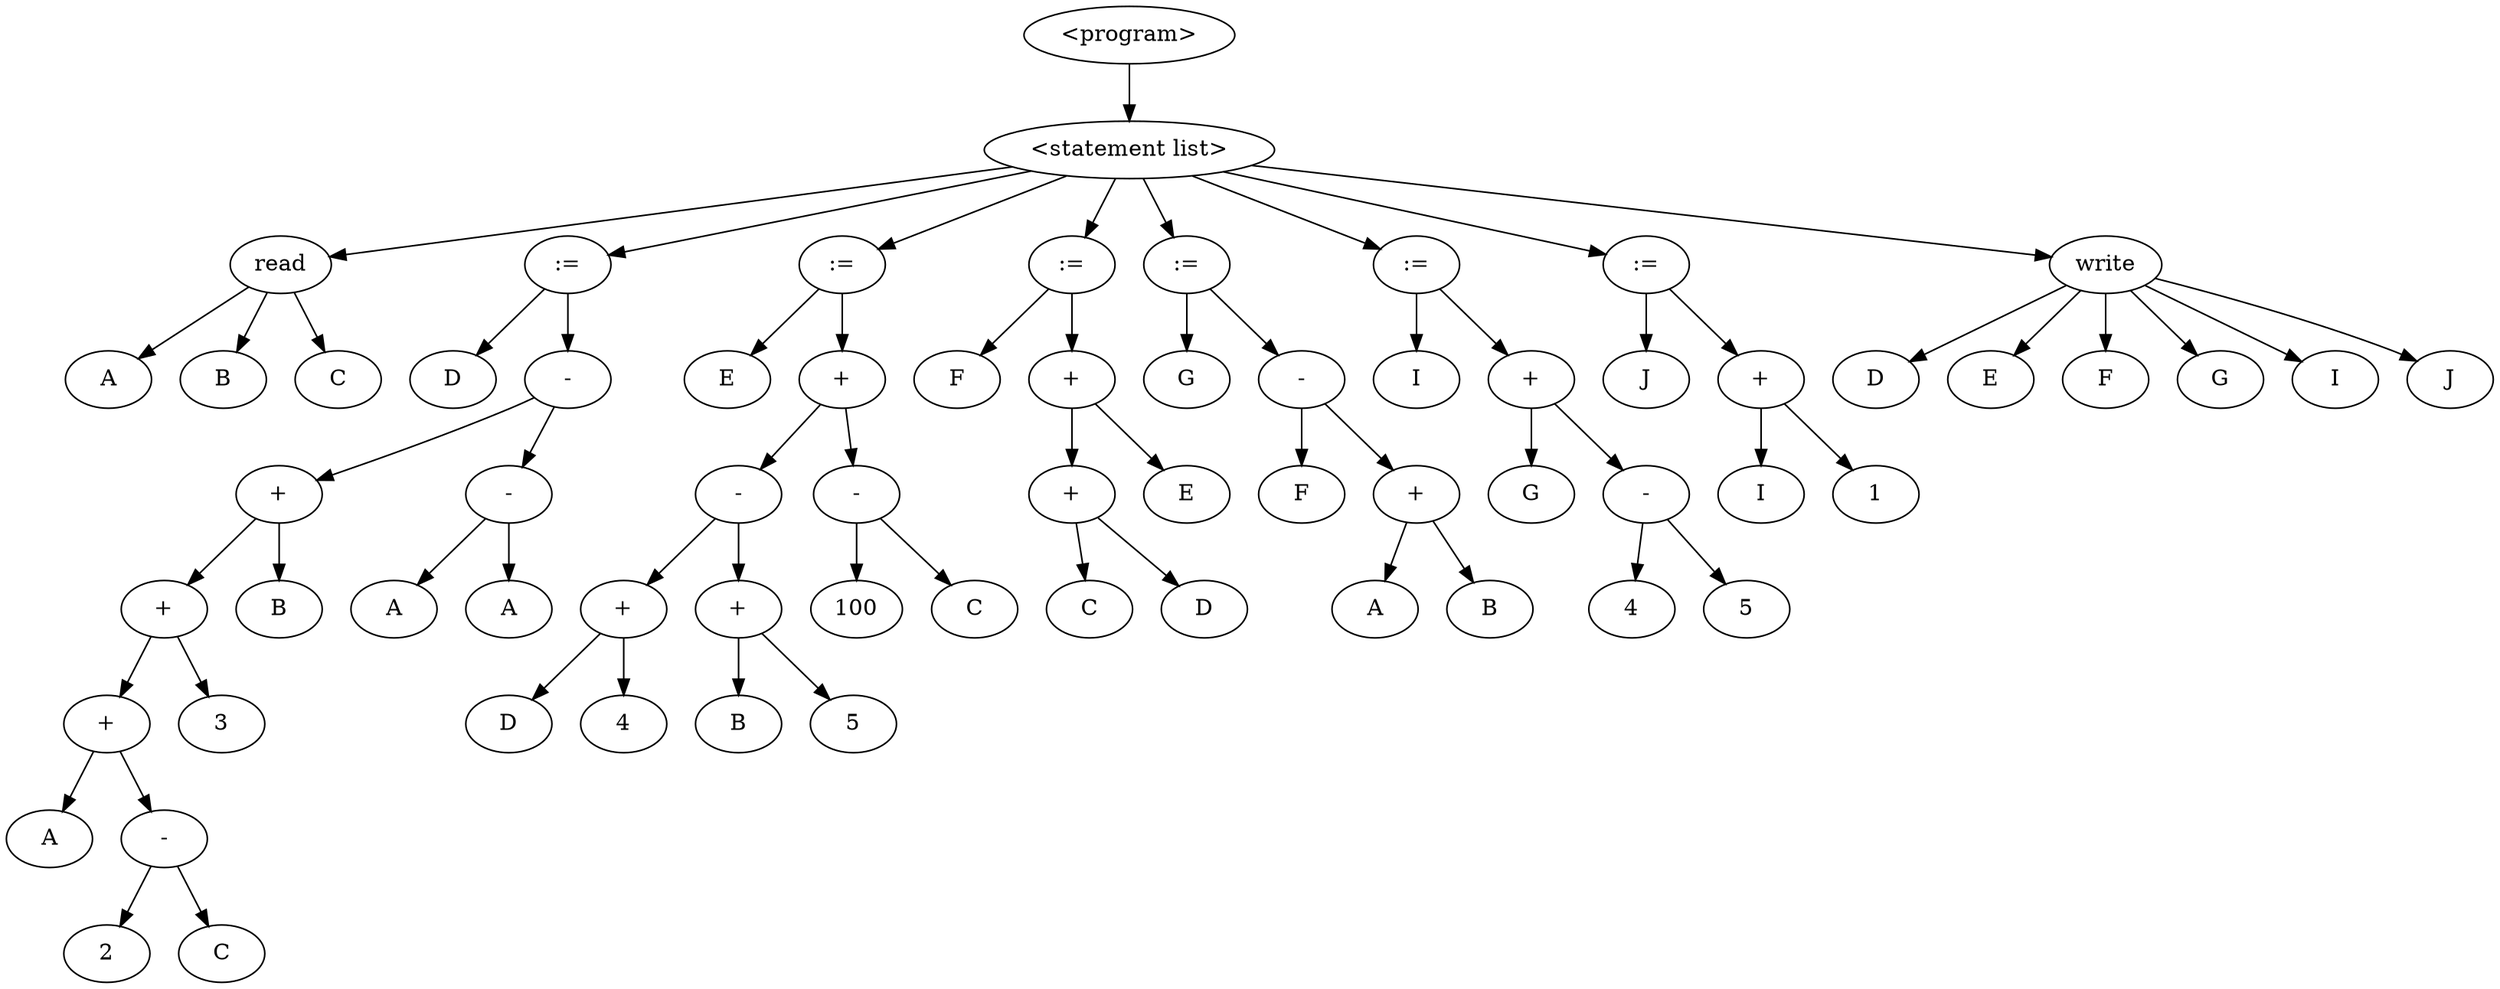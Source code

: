 digraph AST {
node0 [label="<program>"];
node1 [label="<statement list>"];
node2 [label="read"];
node3 [label="A"];
node2 -> node3;
node4 [label="B"];
node2 -> node4;
node5 [label="C"];
node2 -> node5;
node1 -> node2;
node6 [label=":="];
node7 [label="D"];
node6 -> node7;
node8 [label="-"];
node9 [label="+"];
node10 [label="+"];
node11 [label="+"];
node12 [label="A"];
node11 -> node12;
node13 [label="-"];
node14 [label="2"];
node13 -> node14;
node15 [label="C"];
node13 -> node15;
node11 -> node13;
node10 -> node11;
node16 [label="3"];
node10 -> node16;
node9 -> node10;
node17 [label="B"];
node9 -> node17;
node8 -> node9;
node18 [label="-"];
node19 [label="A"];
node18 -> node19;
node20 [label="A"];
node18 -> node20;
node8 -> node18;
node6 -> node8;
node1 -> node6;
node21 [label=":="];
node22 [label="E"];
node21 -> node22;
node23 [label="+"];
node24 [label="-"];
node25 [label="+"];
node26 [label="D"];
node25 -> node26;
node27 [label="4"];
node25 -> node27;
node24 -> node25;
node28 [label="+"];
node29 [label="B"];
node28 -> node29;
node30 [label="5"];
node28 -> node30;
node24 -> node28;
node23 -> node24;
node31 [label="-"];
node32 [label="100"];
node31 -> node32;
node33 [label="C"];
node31 -> node33;
node23 -> node31;
node21 -> node23;
node1 -> node21;
node34 [label=":="];
node35 [label="F"];
node34 -> node35;
node36 [label="+"];
node37 [label="+"];
node38 [label="C"];
node37 -> node38;
node39 [label="D"];
node37 -> node39;
node36 -> node37;
node40 [label="E"];
node36 -> node40;
node34 -> node36;
node1 -> node34;
node41 [label=":="];
node42 [label="G"];
node41 -> node42;
node43 [label="-"];
node44 [label="F"];
node43 -> node44;
node45 [label="+"];
node46 [label="A"];
node45 -> node46;
node47 [label="B"];
node45 -> node47;
node43 -> node45;
node41 -> node43;
node1 -> node41;
node48 [label=":="];
node49 [label="I"];
node48 -> node49;
node50 [label="+"];
node51 [label="G"];
node50 -> node51;
node52 [label="-"];
node53 [label="4"];
node52 -> node53;
node54 [label="5"];
node52 -> node54;
node50 -> node52;
node48 -> node50;
node1 -> node48;
node55 [label=":="];
node56 [label="J"];
node55 -> node56;
node57 [label="+"];
node58 [label="I"];
node57 -> node58;
node59 [label="1"];
node57 -> node59;
node55 -> node57;
node1 -> node55;
node60 [label="write"];
node61 [label="D"];
node60 -> node61;
node62 [label="E"];
node60 -> node62;
node63 [label="F"];
node60 -> node63;
node64 [label="G"];
node60 -> node64;
node65 [label="I"];
node60 -> node65;
node66 [label="J"];
node60 -> node66;
node1 -> node60;
node0 -> node1;
}